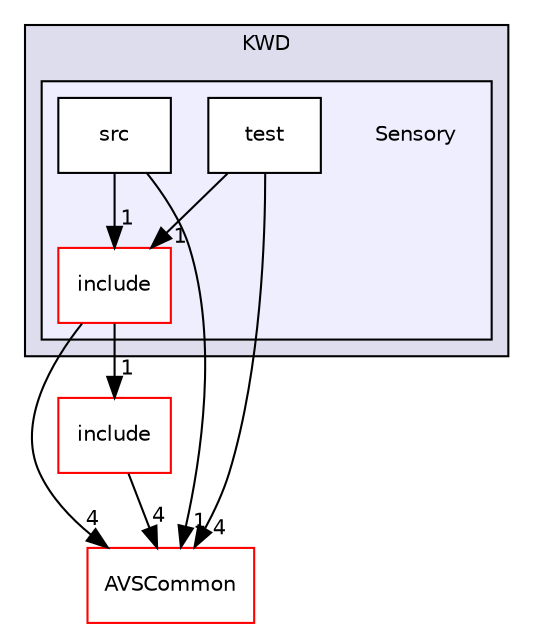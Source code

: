 digraph "/workplace/avs-device-sdk/KWD/Sensory" {
  compound=true
  node [ fontsize="10", fontname="Helvetica"];
  edge [ labelfontsize="10", labelfontname="Helvetica"];
  subgraph clusterdir_d0ae40f34093660421d9f00fd3d110f5 {
    graph [ bgcolor="#ddddee", pencolor="black", label="KWD" fontname="Helvetica", fontsize="10", URL="dir_d0ae40f34093660421d9f00fd3d110f5.html"]
  subgraph clusterdir_3b650c7af5a92e78b431c566d27e27fb {
    graph [ bgcolor="#eeeeff", pencolor="black", label="" URL="dir_3b650c7af5a92e78b431c566d27e27fb.html"];
    dir_3b650c7af5a92e78b431c566d27e27fb [shape=plaintext label="Sensory"];
    dir_53b42e3f321e6fe3756d7d815e459c61 [shape=box label="include" color="red" fillcolor="white" style="filled" URL="dir_53b42e3f321e6fe3756d7d815e459c61.html"];
    dir_3c316e71beb4eb0ded4d5f6e3309707d [shape=box label="src" color="black" fillcolor="white" style="filled" URL="dir_3c316e71beb4eb0ded4d5f6e3309707d.html"];
    dir_3abaeb56ab788975b0ae99f6ffd3fd54 [shape=box label="test" color="black" fillcolor="white" style="filled" URL="dir_3abaeb56ab788975b0ae99f6ffd3fd54.html"];
  }
  }
  dir_13e65effb2bde530b17b3d5eefcd0266 [shape=box label="AVSCommon" fillcolor="white" style="filled" color="red" URL="dir_13e65effb2bde530b17b3d5eefcd0266.html"];
  dir_8dea89c1bb4f7e14d42e016f897bd2de [shape=box label="include" fillcolor="white" style="filled" color="red" URL="dir_8dea89c1bb4f7e14d42e016f897bd2de.html"];
  dir_53b42e3f321e6fe3756d7d815e459c61->dir_13e65effb2bde530b17b3d5eefcd0266 [headlabel="4", labeldistance=1.5 headhref="dir_000248_000015.html"];
  dir_53b42e3f321e6fe3756d7d815e459c61->dir_8dea89c1bb4f7e14d42e016f897bd2de [headlabel="1", labeldistance=1.5 headhref="dir_000248_000236.html"];
  dir_3abaeb56ab788975b0ae99f6ffd3fd54->dir_53b42e3f321e6fe3756d7d815e459c61 [headlabel="1", labeldistance=1.5 headhref="dir_000251_000248.html"];
  dir_3abaeb56ab788975b0ae99f6ffd3fd54->dir_13e65effb2bde530b17b3d5eefcd0266 [headlabel="4", labeldistance=1.5 headhref="dir_000251_000015.html"];
  dir_3c316e71beb4eb0ded4d5f6e3309707d->dir_53b42e3f321e6fe3756d7d815e459c61 [headlabel="1", labeldistance=1.5 headhref="dir_000250_000248.html"];
  dir_3c316e71beb4eb0ded4d5f6e3309707d->dir_13e65effb2bde530b17b3d5eefcd0266 [headlabel="1", labeldistance=1.5 headhref="dir_000250_000015.html"];
  dir_8dea89c1bb4f7e14d42e016f897bd2de->dir_13e65effb2bde530b17b3d5eefcd0266 [headlabel="4", labeldistance=1.5 headhref="dir_000236_000015.html"];
}
